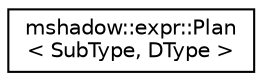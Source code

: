 digraph "Graphical Class Hierarchy"
{
 // LATEX_PDF_SIZE
  edge [fontname="Helvetica",fontsize="10",labelfontname="Helvetica",labelfontsize="10"];
  node [fontname="Helvetica",fontsize="10",shape=record];
  rankdir="LR";
  Node0 [label="mshadow::expr::Plan\l\< SubType, DType \>",height=0.2,width=0.4,color="black", fillcolor="white", style="filled",URL="$classmshadow_1_1expr_1_1Plan.html",tooltip=" "];
}
